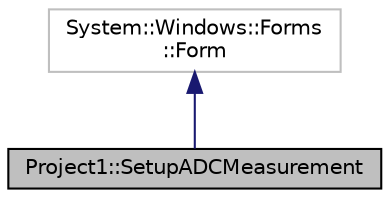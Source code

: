 digraph "Project1::SetupADCMeasurement"
{
  edge [fontname="Helvetica",fontsize="10",labelfontname="Helvetica",labelfontsize="10"];
  node [fontname="Helvetica",fontsize="10",shape=record];
  Node0 [label="Project1::SetupADCMeasurement",height=0.2,width=0.4,color="black", fillcolor="grey75", style="filled", fontcolor="black"];
  Node1 -> Node0 [dir="back",color="midnightblue",fontsize="10",style="solid"];
  Node1 [label="System::Windows::Forms\l::Form",height=0.2,width=0.4,color="grey75", fillcolor="white", style="filled"];
}

